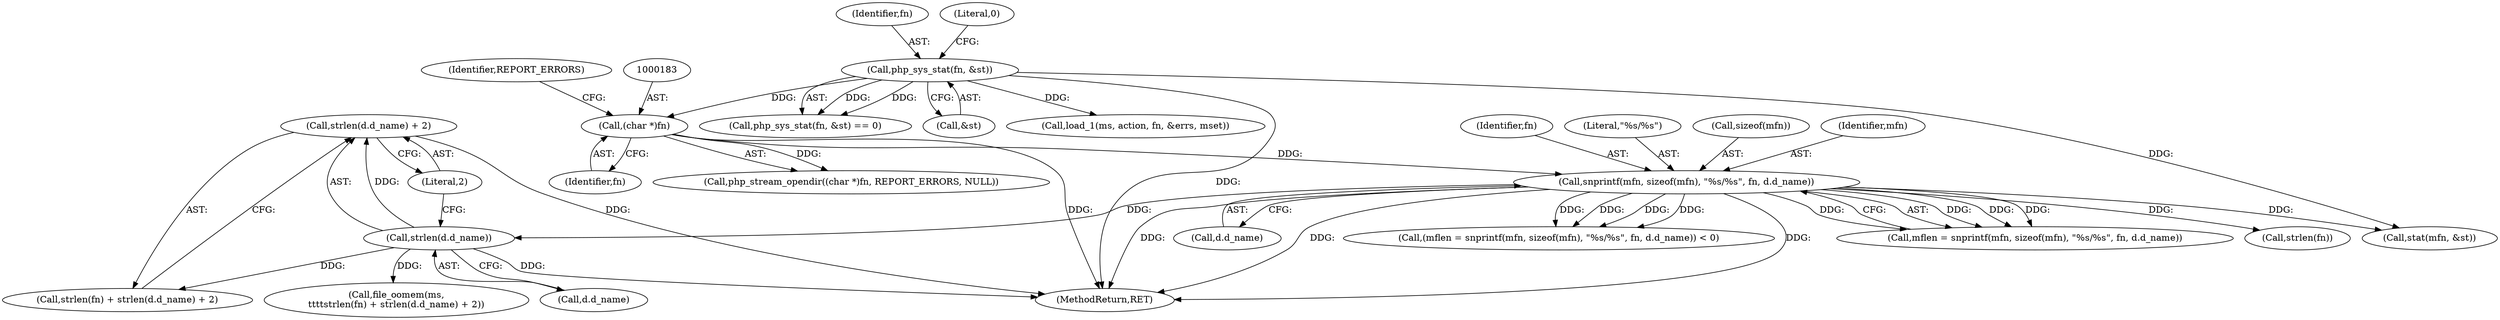 digraph "0_php_a72cd07f2983dc43a6bb35209dc4687852e53c09@API" {
"1000220" [label="(Call,strlen(d.d_name) + 2)"];
"1000221" [label="(Call,strlen(d.d_name))"];
"1000204" [label="(Call,snprintf(mfn, sizeof(mfn), \"%s/%s\", fn, d.d_name))"];
"1000182" [label="(Call,(char *)fn)"];
"1000167" [label="(Call,php_sys_stat(fn, &st))"];
"1000204" [label="(Call,snprintf(mfn, sizeof(mfn), \"%s/%s\", fn, d.d_name))"];
"1000209" [label="(Identifier,fn)"];
"1000167" [label="(Call,php_sys_stat(fn, &st))"];
"1000221" [label="(Call,strlen(d.d_name))"];
"1000218" [label="(Call,strlen(fn))"];
"1000220" [label="(Call,strlen(d.d_name) + 2)"];
"1000234" [label="(Call,stat(mfn, &st))"];
"1000513" [label="(MethodReturn,RET)"];
"1000182" [label="(Call,(char *)fn)"];
"1000225" [label="(Literal,2)"];
"1000208" [label="(Literal,\"%s/%s\")"];
"1000185" [label="(Identifier,REPORT_ERRORS)"];
"1000168" [label="(Identifier,fn)"];
"1000206" [label="(Call,sizeof(mfn))"];
"1000166" [label="(Call,php_sys_stat(fn, &st) == 0)"];
"1000205" [label="(Identifier,mfn)"];
"1000202" [label="(Call,mflen = snprintf(mfn, sizeof(mfn), \"%s/%s\", fn, d.d_name))"];
"1000215" [label="(Call,file_oomem(ms,\n\t\t\t\tstrlen(fn) + strlen(d.d_name) + 2))"];
"1000181" [label="(Call,php_stream_opendir((char *)fn, REPORT_ERRORS, NULL))"];
"1000184" [label="(Identifier,fn)"];
"1000217" [label="(Call,strlen(fn) + strlen(d.d_name) + 2)"];
"1000169" [label="(Call,&st)"];
"1000333" [label="(Call,load_1(ms, action, fn, &errs, mset))"];
"1000171" [label="(Literal,0)"];
"1000201" [label="(Call,(mflen = snprintf(mfn, sizeof(mfn), \"%s/%s\", fn, d.d_name)) < 0)"];
"1000210" [label="(Call,d.d_name)"];
"1000222" [label="(Call,d.d_name)"];
"1000220" -> "1000217"  [label="AST: "];
"1000220" -> "1000225"  [label="CFG: "];
"1000221" -> "1000220"  [label="AST: "];
"1000225" -> "1000220"  [label="AST: "];
"1000217" -> "1000220"  [label="CFG: "];
"1000220" -> "1000513"  [label="DDG: "];
"1000221" -> "1000220"  [label="DDG: "];
"1000221" -> "1000222"  [label="CFG: "];
"1000222" -> "1000221"  [label="AST: "];
"1000225" -> "1000221"  [label="CFG: "];
"1000221" -> "1000513"  [label="DDG: "];
"1000221" -> "1000215"  [label="DDG: "];
"1000221" -> "1000217"  [label="DDG: "];
"1000204" -> "1000221"  [label="DDG: "];
"1000204" -> "1000202"  [label="AST: "];
"1000204" -> "1000210"  [label="CFG: "];
"1000205" -> "1000204"  [label="AST: "];
"1000206" -> "1000204"  [label="AST: "];
"1000208" -> "1000204"  [label="AST: "];
"1000209" -> "1000204"  [label="AST: "];
"1000210" -> "1000204"  [label="AST: "];
"1000202" -> "1000204"  [label="CFG: "];
"1000204" -> "1000513"  [label="DDG: "];
"1000204" -> "1000513"  [label="DDG: "];
"1000204" -> "1000513"  [label="DDG: "];
"1000204" -> "1000201"  [label="DDG: "];
"1000204" -> "1000201"  [label="DDG: "];
"1000204" -> "1000201"  [label="DDG: "];
"1000204" -> "1000201"  [label="DDG: "];
"1000204" -> "1000202"  [label="DDG: "];
"1000204" -> "1000202"  [label="DDG: "];
"1000204" -> "1000202"  [label="DDG: "];
"1000204" -> "1000202"  [label="DDG: "];
"1000182" -> "1000204"  [label="DDG: "];
"1000204" -> "1000218"  [label="DDG: "];
"1000204" -> "1000234"  [label="DDG: "];
"1000182" -> "1000181"  [label="AST: "];
"1000182" -> "1000184"  [label="CFG: "];
"1000183" -> "1000182"  [label="AST: "];
"1000184" -> "1000182"  [label="AST: "];
"1000185" -> "1000182"  [label="CFG: "];
"1000182" -> "1000513"  [label="DDG: "];
"1000182" -> "1000181"  [label="DDG: "];
"1000167" -> "1000182"  [label="DDG: "];
"1000167" -> "1000166"  [label="AST: "];
"1000167" -> "1000169"  [label="CFG: "];
"1000168" -> "1000167"  [label="AST: "];
"1000169" -> "1000167"  [label="AST: "];
"1000171" -> "1000167"  [label="CFG: "];
"1000167" -> "1000513"  [label="DDG: "];
"1000167" -> "1000166"  [label="DDG: "];
"1000167" -> "1000166"  [label="DDG: "];
"1000167" -> "1000234"  [label="DDG: "];
"1000167" -> "1000333"  [label="DDG: "];
}
